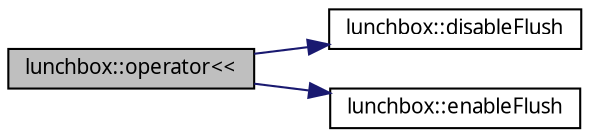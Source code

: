 digraph "lunchbox::operator&lt;&lt;"
{
  edge [fontname="Sans",fontsize="10",labelfontname="Sans",labelfontsize="10"];
  node [fontname="Sans",fontsize="10",shape=record];
  rankdir="LR";
  Node1 [label="lunchbox::operator\<\<",height=0.2,width=0.4,color="black", fillcolor="grey75", style="filled" fontcolor="black"];
  Node1 -> Node2 [color="midnightblue",fontsize="10",style="solid",fontname="Sans"];
  Node2 [label="lunchbox::disableFlush",height=0.2,width=0.4,color="black", fillcolor="white", style="filled",URL="$namespacelunchbox.html#ab98b61ed042caf0e51dc3c1526c6643f",tooltip="Disable flushing of the Log stream. "];
  Node1 -> Node3 [color="midnightblue",fontsize="10",style="solid",fontname="Sans"];
  Node3 [label="lunchbox::enableFlush",height=0.2,width=0.4,color="black", fillcolor="white", style="filled",URL="$namespacelunchbox.html#ad4ce8b306d68a2766f1c1f0f928dd3ad",tooltip="Re-enable flushing of the Log stream. "];
}
